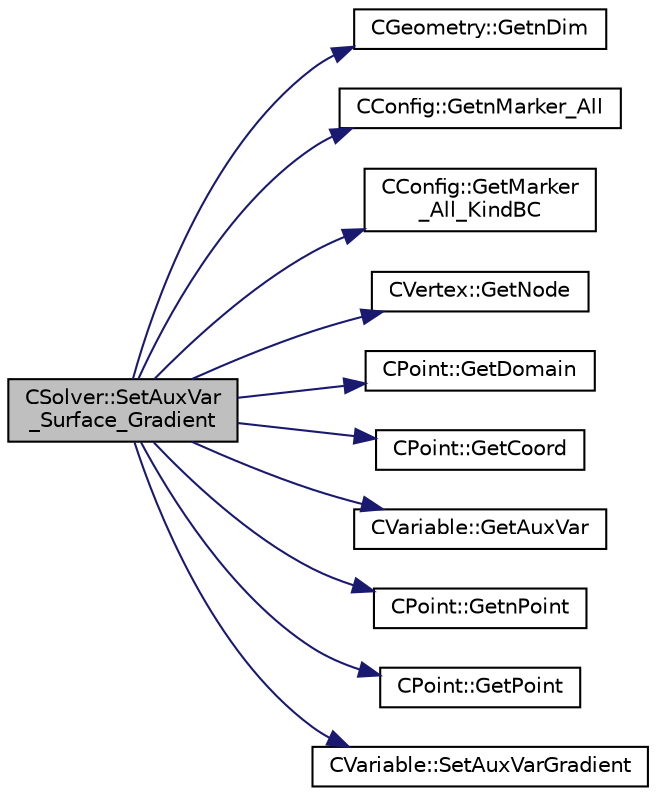 digraph "CSolver::SetAuxVar_Surface_Gradient"
{
  edge [fontname="Helvetica",fontsize="10",labelfontname="Helvetica",labelfontsize="10"];
  node [fontname="Helvetica",fontsize="10",shape=record];
  rankdir="LR";
  Node4415 [label="CSolver::SetAuxVar\l_Surface_Gradient",height=0.2,width=0.4,color="black", fillcolor="grey75", style="filled", fontcolor="black"];
  Node4415 -> Node4416 [color="midnightblue",fontsize="10",style="solid",fontname="Helvetica"];
  Node4416 [label="CGeometry::GetnDim",height=0.2,width=0.4,color="black", fillcolor="white", style="filled",URL="$class_c_geometry.html#a2af01006c0c4f74ba089582f1a3587fe",tooltip="Get number of coordinates. "];
  Node4415 -> Node4417 [color="midnightblue",fontsize="10",style="solid",fontname="Helvetica"];
  Node4417 [label="CConfig::GetnMarker_All",height=0.2,width=0.4,color="black", fillcolor="white", style="filled",URL="$class_c_config.html#a300c4884edfc0c2acf395036439004f4",tooltip="Get the total number of boundary markers including send/receive domains. "];
  Node4415 -> Node4418 [color="midnightblue",fontsize="10",style="solid",fontname="Helvetica"];
  Node4418 [label="CConfig::GetMarker\l_All_KindBC",height=0.2,width=0.4,color="black", fillcolor="white", style="filled",URL="$class_c_config.html#a57d43acc1457d2d27095ce006218862e",tooltip="Get the kind of boundary for each marker. "];
  Node4415 -> Node4419 [color="midnightblue",fontsize="10",style="solid",fontname="Helvetica"];
  Node4419 [label="CVertex::GetNode",height=0.2,width=0.4,color="black", fillcolor="white", style="filled",URL="$class_c_vertex.html#a95c513bf927464157ed96b6c79779a1f",tooltip="Get the node of the vertex. "];
  Node4415 -> Node4420 [color="midnightblue",fontsize="10",style="solid",fontname="Helvetica"];
  Node4420 [label="CPoint::GetDomain",height=0.2,width=0.4,color="black", fillcolor="white", style="filled",URL="$class_c_point.html#a1d7e22a60d4cfef356af1cba2bab3e55",tooltip="For parallel computation, its indicates if a point must be computed or not. "];
  Node4415 -> Node4421 [color="midnightblue",fontsize="10",style="solid",fontname="Helvetica"];
  Node4421 [label="CPoint::GetCoord",height=0.2,width=0.4,color="black", fillcolor="white", style="filled",URL="$class_c_point.html#a95fe081d22e96e190cb3edcbf0d6525f",tooltip="Get the coordinates dor the control volume. "];
  Node4415 -> Node4422 [color="midnightblue",fontsize="10",style="solid",fontname="Helvetica"];
  Node4422 [label="CVariable::GetAuxVar",height=0.2,width=0.4,color="black", fillcolor="white", style="filled",URL="$class_c_variable.html#a943861eca1259f4b5e95c5e828c25ea6",tooltip="Get the value of the auxiliary variable. "];
  Node4415 -> Node4423 [color="midnightblue",fontsize="10",style="solid",fontname="Helvetica"];
  Node4423 [label="CPoint::GetnPoint",height=0.2,width=0.4,color="black", fillcolor="white", style="filled",URL="$class_c_point.html#adbb78f3c01711ed0349897f845e3f2d8",tooltip="Get the number of points that compose the control volume. "];
  Node4415 -> Node4424 [color="midnightblue",fontsize="10",style="solid",fontname="Helvetica"];
  Node4424 [label="CPoint::GetPoint",height=0.2,width=0.4,color="black", fillcolor="white", style="filled",URL="$class_c_point.html#aab08fdab4e59c01d822afca5335a86af",tooltip="Get all the points that compose the control volume. "];
  Node4415 -> Node4425 [color="midnightblue",fontsize="10",style="solid",fontname="Helvetica"];
  Node4425 [label="CVariable::SetAuxVarGradient",height=0.2,width=0.4,color="black", fillcolor="white", style="filled",URL="$class_c_variable.html#a03a0b006cd76898e2cdcae71a21b6f41",tooltip="Set the value of the auxiliary variable gradient. "];
}
